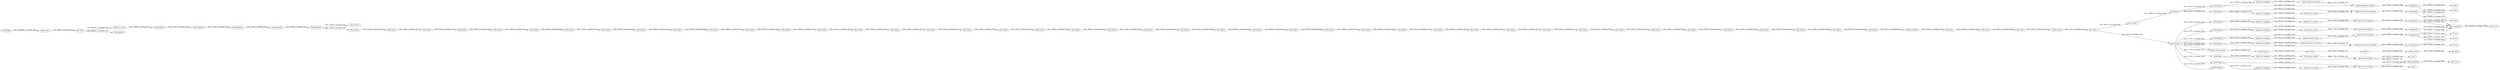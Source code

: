 digraph {
	"2871605999066307245_18" [label="String Replacer"]
	"-7207336485923070228_133" [label="Equal Size Sampling"]
	"7722285784540005845_114" [label="Logistic Regression Predictor"]
	"2871605999066307245_130" [label="Value Counter"]
	"2871605999066307245_65" [label="Rule Engine"]
	"-1757326902091188169_20" [label="Gradient Boosted Trees Learner"]
	"2871605999066307245_12" [label="Row Filter"]
	"2871605999066307245_38" [label="Rule Engine"]
	"2871605999066307245_28" [label="Rule Engine"]
	"-4335365767044202214_94" [label="Column Appender"]
	"6415453782164176164_82" [label="Decision Tree Predictor"]
	"-1559354148680159021_12" [label="Bar Chart"]
	"6415453782164176164_81" [label="Decision Tree Learner"]
	"2871605999066307245_51" [label="Rule Engine"]
	"2871605999066307245_44" [label="Rule Engine"]
	"2871605999066307245_71" [label="Rule Engine"]
	"2871605999066307245_63" [label="Rule Engine"]
	"-1559354148680159021_6" [label="Random Forest Learner"]
	"-4335365767044202214_102" [label="Column Appender"]
	"2871605999066307245_34" [label="Rule Engine"]
	"-4335365767044202214_73" [label="Data Explorer"]
	"417138690749509640_19" [label=X_Aggregator]
	"1066380436819774926_28" [label=X_Aggregator]
	"2871605999066307245_62" [label="Rule Engine"]
	"7722285784540005845_112" [label=X_Aggregator]
	"2871605999066307245_37" [label="Rule Engine"]
	"-7207336485923070228_88" [label="Naive Bayes Predictor"]
	"-427015320918110160_131" [label="Equal Size Sampling"]
	"2871605999066307245_52" [label="Rule Engine"]
	"1066380436819774926_26" [label="Equal Size Sampling"]
	"1066380436819774926_29" [label=X_Partitioner]
	"-427015320918110160_81" [label="Decision Tree Learner"]
	"2871605999066307245_54" [label="Rule Engine"]
	"2871605999066307245_60" [label="Rule Engine"]
	"-4335365767044202214_27" [label="CSV Reader"]
	"1066380436819774926_33" [label="RProp MLP Learner"]
	"-563890499717290653_84" [label=Partitioning]
	"2871605999066307245_16" [label="Number To String"]
	"2871605999066307245_20" [label="String Replacer"]
	"2871605999066307245_40" [label="Rule Engine"]
	"2871605999066307245_66" [label="Rule Engine"]
	"-1757326902091188169_21" [label="Gradient Boosted Trees Predictor"]
	"2871605999066307245_36" [label="Rule Engine"]
	"6415453782164176164_80" [label=Partitioning]
	"-427015320918110160_133" [label=X_Aggregator]
	"-7207336485923070228_89" [label=Scorer]
	"2871605999066307245_70" [label="Rule Engine"]
	"7722285784540005845_116" [label="Equal Size Sampling"]
	"2871605999066307245_69" [label="Rule Engine"]
	"417138690749509640_37" [label="Equal Size Sampling"]
	"2871605999066307245_17" [label="String Replacer"]
	"-1559354148680159021_14" [label="Column Filter"]
	"2871605999066307245_42" [label="Rule Engine"]
	"2871605999066307245_59" [label="Rule Engine"]
	"2871605999066307245_78" [label="Column Filter"]
	"-7207336485923070228_135" [label=X_Aggregator]
	"2871605999066307245_75" [label="Row Filter"]
	"-1757326902091188169_127" [label=Scorer]
	"2871605999066307245_121" [label="Row Filter"]
	"-1559354148680159021_11" [label=Sorter]
	"6415453782164176164_131" [label="Equal Size Sampling"]
	"-1559354148680159021_10" [label="Math Formula"]
	"2871605999066307245_39" [label="Rule Engine"]
	"7722285784540005845_117" [label=X_Partitioner]
	"2871605999066307245_41" [label="Rule Engine"]
	"6415453782164176164_83" [label=Scorer]
	"-7207336485923070228_134" [label=X_Partitioner]
	"2871605999066307245_45" [label="Rule Engine"]
	"2871605999066307245_47" [label="Rule Engine"]
	"1066380436819774926_32" [label="MultiLayerPerceptron Predictor"]
	"2871605999066307245_50" [label="Rule Engine"]
	"-4335365767044202214_93" [label="ROC Curve"]
	"2871605999066307245_48" [label="Rule Engine"]
	"417138690749509640_17" [label="Random Forest Predictor"]
	"7722285784540005845_113" [label="Logistic Regression Learner"]
	"2871605999066307245_72" [label="String To Number"]
	"-427015320918110160_132" [label=X_Partitioner]
	"-7207336485923070228_87" [label="Naive Bayes Learner"]
	"-427015320918110160_82" [label="Decision Tree Predictor"]
	"2871605999066307245_35" [label="Rule Engine"]
	"2871605999066307245_19" [label="String Replacer"]
	"2871605999066307245_30" [label="Rule Engine"]
	"2871605999066307245_13" [label="Column Filter"]
	"2871605999066307245_58" [label="Rule Engine"]
	"1066380436819774926_25" [label=Scorer]
	"-4335365767044202214_100" [label="ROC Curve"]
	"2871605999066307245_49" [label="Rule Engine"]
	"2871605999066307245_21" [label="String Replacer"]
	"2871605999066307245_43" [label="Rule Engine"]
	"2871605999066307245_61" [label="Rule Engine"]
	"2871605999066307245_67" [label="Rule Engine"]
	"-563890499717290653_133" [label="Equal Size Sampling"]
	"7722285784540005845_115" [label=Scorer]
	"2871605999066307245_57" [label="Rule Engine"]
	"-4335365767044202214_128" [label=Normalizer]
	"2871605999066307245_79" [label="Row Filter"]
	"417138690749509640_18" [label=X_Partitioner]
	"-427015320918110160_83" [label=Scorer]
	"417138690749509640_126" [label=Scorer]
	"-4335365767044202214_118" [label="One to Many"]
	"2871605999066307245_56" [label="Rule Engine"]
	"2871605999066307245_77" [label="Row Filter"]
	"2871605999066307245_31" [label="Rule Engine"]
	"-1757326902091188169_18" [label=X_Partitioner]
	"2871605999066307245_15" [label="Data Explorer"]
	"-1559354148680159021_15" [label=RowID]
	"-563890499717290653_88" [label="Naive Bayes Predictor"]
	"2871605999066307245_68" [label="Rule Engine"]
	"-563890499717290653_89" [label=Scorer]
	"2871605999066307245_46" [label="Rule Engine"]
	"2871605999066307245_64" [label="Rule Engine"]
	"-563890499717290653_87" [label="Naive Bayes Learner"]
	"2871605999066307245_32" [label="Rule Engine"]
	"2871605999066307245_53" [label="Rule Engine"]
	"-1757326902091188169_19" [label=X_Aggregator]
	"-4335365767044202214_23" [label="Color Manager"]
	"2871605999066307245_55" [label="Rule Engine"]
	"417138690749509640_16" [label="Random Forest Learner"]
	"2871605999066307245_33" [label="Rule Engine"]
	"-1757326902091188169_37" [label="Equal Size Sampling"]
	"-7207336485923070228_88" -> "-7207336485923070228_135" [label="data: 134559; is_blocking: False"]
	"-7207336485923070228_135" -> "-7207336485923070228_89" [label="data: 528236; is_blocking: False"]
	"2871605999066307245_20" -> "2871605999066307245_21" [label="data: 110682; is_blocking: False"]
	"-7207336485923070228_135" -> "-4335365767044202214_102" [label="data: 528236; is_blocking: False"]
	"417138690749509640_19" -> "-4335365767044202214_102" [label="data: 463837; is_blocking: False"]
	"-427015320918110160_131" -> "-427015320918110160_81" [label="data: 199309; is_blocking: False"]
	"-427015320918110160_132" -> "-427015320918110160_131" [label="data: 343509; is_blocking: False"]
	"-563890499717290653_133" -> "-563890499717290653_87" [label="data: 180552; is_blocking: False"]
	"7722285784540005845_117" -> "7722285784540005845_116" [label="data: 1516843; is_blocking: False"]
	"7722285784540005845_112" -> "-4335365767044202214_102" [label="data: 1808287; is_blocking: False"]
	"-4335365767044202214_128" -> "7722285784540005845_117" [label="data: 1647297; is_blocking: True"]
	"-427015320918110160_133" -> "-4335365767044202214_102" [label="data: 433335; is_blocking: False"]
	"2871605999066307245_77" -> "2871605999066307245_121" [label="data: 984435; is_blocking: False"]
	"417138690749509640_18" -> "417138690749509640_37" [label="data: 343510; is_blocking: False"]
	"7722285784540005845_117" -> "7722285784540005845_114" [label="data: 458318; is_blocking: False"]
	"2871605999066307245_17" -> "2871605999066307245_18" [label="data: 114063; is_blocking: False"]
	"2871605999066307245_16" -> "2871605999066307245_17" [label="data: 114064; is_blocking: False"]
	"2871605999066307245_65" -> "2871605999066307245_66" [label="data: 239216; is_blocking: False"]
	"-4335365767044202214_23" -> "6415453782164176164_80" [label="data: 113475; is_blocking: False"]
	"2871605999066307245_34" -> "2871605999066307245_33" [label="data: 119970; is_blocking: False"]
	"6415453782164176164_80" -> "6415453782164176164_82" [label="data: 193588; is_blocking: True"]
	"2871605999066307245_54" -> "2871605999066307245_55" [label="data: 222046; is_blocking: False"]
	"2871605999066307245_38" -> "2871605999066307245_39" [label="data: 126740; is_blocking: False"]
	"-4335365767044202214_23" -> "-4335365767044202214_73" [label="data: 113475; is_blocking: False"]
	"2871605999066307245_31" -> "2871605999066307245_32" [label="data: 78140; is_blocking: False"]
	"1066380436819774926_33" -> "1066380436819774926_32" [label="object: 49938; is_blocking: True"]
	"2871605999066307245_55" -> "2871605999066307245_57" [label="data: 219178; is_blocking: False"]
	"-4335365767044202214_118" -> "-4335365767044202214_128" [label="data: 1369819; is_blocking: False"]
	"2871605999066307245_28" -> "2871605999066307245_30" [label="data: 112226; is_blocking: False"]
	"7722285784540005845_114" -> "7722285784540005845_112" [label="data: 372891; is_blocking: False"]
	"-427015320918110160_82" -> "-427015320918110160_133" [label="data: 149613; is_blocking: False"]
	"417138690749509640_19" -> "417138690749509640_126" [label="data: 463837; is_blocking: False"]
	"-563890499717290653_84" -> "-563890499717290653_133" [label="data: 294143; is_blocking: True"]
	"2871605999066307245_53" -> "2871605999066307245_54" [label="data: 202906; is_blocking: False"]
	"2871605999066307245_21" -> "2871605999066307245_130" [label="data: 110025; is_blocking: False"]
	"-4335365767044202214_23" -> "-563890499717290653_84" [label="data: 113475; is_blocking: False"]
	"2871605999066307245_45" -> "2871605999066307245_46" [label="data: 179740; is_blocking: False"]
	"-4335365767044202214_23" -> "-7207336485923070228_134" [label="data: 113475; is_blocking: False"]
	"2871605999066307245_35" -> "2871605999066307245_36" [label="data: 112702; is_blocking: False"]
	"2871605999066307245_61" -> "2871605999066307245_62" [label="data: 204363; is_blocking: False"]
	"2871605999066307245_59" -> "2871605999066307245_60" [label="data: 208248; is_blocking: False"]
	"-1757326902091188169_19" -> "-1757326902091188169_127" [label="data: 553469; is_blocking: False"]
	"2871605999066307245_62" -> "2871605999066307245_63" [label="data: 224478; is_blocking: False"]
	"1066380436819774926_32" -> "1066380436819774926_28" [label="data: 373071; is_blocking: False"]
	"6415453782164176164_82" -> "6415453782164176164_83" [label="data: 208724; is_blocking: False"]
	"2871605999066307245_19" -> "2871605999066307245_20" [label="data: 106272; is_blocking: False"]
	"-1757326902091188169_37" -> "-1757326902091188169_20" [label="data: 199309; is_blocking: False"]
	"-4335365767044202214_94" -> "-4335365767044202214_93" [label="data: 349739; is_blocking: False"]
	"-563890499717290653_84" -> "-563890499717290653_88" [label="data: 193588; is_blocking: True"]
	"2871605999066307245_32" -> "2871605999066307245_34" [label="data: 78663; is_blocking: False"]
	"7722285784540005845_112" -> "7722285784540005845_115" [label="data: 1808287; is_blocking: False"]
	"1066380436819774926_28" -> "1066380436819774926_25" [label="data: 1808098; is_blocking: False"]
	"-4335365767044202214_128" -> "1066380436819774926_29" [label="data: 1647297; is_blocking: True"]
	"2871605999066307245_51" -> "2871605999066307245_52" [label="data: 213624; is_blocking: False"]
	"2871605999066307245_47" -> "2871605999066307245_48" [label="data: 136791; is_blocking: False"]
	"-4335365767044202214_23" -> "417138690749509640_18" [label="data: 113475; is_blocking: False"]
	"2871605999066307245_66" -> "2871605999066307245_67" [label="data: 226799; is_blocking: False"]
	"2871605999066307245_44" -> "2871605999066307245_45" [label="data: 133540; is_blocking: False"]
	"2871605999066307245_13" -> "2871605999066307245_12" [label="data: 59601; is_blocking: False"]
	"417138690749509640_16" -> "417138690749509640_17" [label="object: 4752; is_blocking: True"]
	"6415453782164176164_80" -> "6415453782164176164_131" [label="data: 294143; is_blocking: True"]
	"-1559354148680159021_10" -> "-1559354148680159021_11" [label="data: 11258; is_blocking: False"]
	"2871605999066307245_50" -> "2871605999066307245_49" [label="data: 188845; is_blocking: False"]
	"2871605999066307245_48" -> "2871605999066307245_50" [label="data: 156280; is_blocking: False"]
	"-1757326902091188169_18" -> "-1757326902091188169_37" [label="data: 343509; is_blocking: False"]
	"2871605999066307245_52" -> "2871605999066307245_53" [label="data: 207438; is_blocking: False"]
	"-7207336485923070228_134" -> "-7207336485923070228_133" [label="data: 343510; is_blocking: False"]
	"2871605999066307245_41" -> "2871605999066307245_43" [label="data: 114221; is_blocking: False"]
	"2871605999066307245_36" -> "2871605999066307245_37" [label="data: 93766; is_blocking: False"]
	"2871605999066307245_69" -> "2871605999066307245_70" [label="data: 272098; is_blocking: False"]
	"2871605999066307245_67" -> "2871605999066307245_68" [label="data: 252050; is_blocking: False"]
	"-1559354148680159021_11" -> "-1559354148680159021_15" [label="data: 10794; is_blocking: True"]
	"6415453782164176164_81" -> "6415453782164176164_82" [label="object: 18122; is_blocking: True"]
	"2871605999066307245_49" -> "2871605999066307245_51" [label="data: 130746; is_blocking: False"]
	"2871605999066307245_64" -> "2871605999066307245_65" [label="data: 225537; is_blocking: False"]
	"2871605999066307245_72" -> "2871605999066307245_75" [label="data: 515417; is_blocking: False"]
	"2871605999066307245_37" -> "2871605999066307245_38" [label="data: 126028; is_blocking: False"]
	"2871605999066307245_58" -> "2871605999066307245_59" [label="data: 227127; is_blocking: False"]
	"6415453782164176164_82" -> "-4335365767044202214_94" [label="data: 208724; is_blocking: False"]
	"-1757326902091188169_21" -> "-1757326902091188169_19" [label="data: 138390; is_blocking: False"]
	"-4335365767044202214_23" -> "-1559354148680159021_6" [label="data: 113475; is_blocking: False"]
	"2871605999066307245_43" -> "2871605999066307245_44" [label="data: 134495; is_blocking: False"]
	"-1757326902091188169_19" -> "-4335365767044202214_102" [label="data: 553469; is_blocking: False"]
	"-427015320918110160_133" -> "-427015320918110160_83" [label="data: 433335; is_blocking: False"]
	"2871605999066307245_21" -> "2871605999066307245_28" [label="data: 110025; is_blocking: False"]
	"7722285784540005845_116" -> "7722285784540005845_113" [label="data: 743801; is_blocking: False"]
	"2871605999066307245_63" -> "2871605999066307245_64" [label="data: 261732; is_blocking: False"]
	"2871605999066307245_60" -> "2871605999066307245_61" [label="data: 229600; is_blocking: False"]
	"1066380436819774926_29" -> "1066380436819774926_26" [label="data: 1516845; is_blocking: False"]
	"-563890499717290653_88" -> "-4335365767044202214_94" [label="data: 160937; is_blocking: False"]
	"2871605999066307245_56" -> "2871605999066307245_58" [label="data: 213166; is_blocking: False"]
	"-427015320918110160_81" -> "-427015320918110160_82" [label="object: 20415; is_blocking: True"]
	"2871605999066307245_39" -> "2871605999066307245_40" [label="data: 136809; is_blocking: False"]
	"2871605999066307245_42" -> "2871605999066307245_41" [label="data: 114838; is_blocking: False"]
	"-4335365767044202214_27" -> "2871605999066307245_13" [label="data: 34584008; is_blocking: False"]
	"1066380436819774926_26" -> "1066380436819774926_33" [label="data: 743802; is_blocking: False"]
	"-4335365767044202214_102" -> "-4335365767044202214_100" [label="data: 3965202; is_blocking: False"]
	"2871605999066307245_46" -> "2871605999066307245_47" [label="data: 145191; is_blocking: False"]
	"417138690749509640_37" -> "417138690749509640_16" [label="data: 199310; is_blocking: False"]
	"1066380436819774926_29" -> "1066380436819774926_32" [label="data: 458319; is_blocking: False"]
	"2871605999066307245_18" -> "2871605999066307245_19" [label="data: 121328; is_blocking: False"]
	"2871605999066307245_40" -> "2871605999066307245_42" [label="data: 104779; is_blocking: False"]
	"-1559354148680159021_14" -> "-1559354148680159021_12" [label="data: 11983; is_blocking: False"]
	"6415453782164176164_131" -> "6415453782164176164_81" [label="data: 180553; is_blocking: False"]
	"2871605999066307245_12" -> "2871605999066307245_15" [label="data: 2860341; is_blocking: False"]
	"-7207336485923070228_133" -> "-7207336485923070228_87" [label="data: 199308; is_blocking: False"]
	"-563890499717290653_88" -> "-563890499717290653_89" [label="data: 160937; is_blocking: False"]
	"-427015320918110160_132" -> "-427015320918110160_82" [label="data: 141194; is_blocking: False"]
	"1066380436819774926_28" -> "-4335365767044202214_102" [label="data: 1808098; is_blocking: False"]
	"2871605999066307245_12" -> "2871605999066307245_16" [label="data: 2860341; is_blocking: False"]
	"2871605999066307245_121" -> "2871605999066307245_78" [label="data: 925457; is_blocking: False"]
	"2871605999066307245_71" -> "2871605999066307245_72" [label="data: 257115; is_blocking: False"]
	"-4335365767044202214_23" -> "-1757326902091188169_18" [label="data: 113475; is_blocking: False"]
	"2871605999066307245_79" -> "-4335365767044202214_23" [label="data: 366128; is_blocking: False"]
	"417138690749509640_18" -> "417138690749509640_17" [label="data: 141197; is_blocking: False"]
	"2871605999066307245_78" -> "2871605999066307245_79" [label="data: 115411; is_blocking: False"]
	"-1559354148680159021_6" -> "-1559354148680159021_10" [label="data: 9359; is_blocking: False"]
	"2871605999066307245_30" -> "2871605999066307245_31" [label="data: 78423; is_blocking: False"]
	"-7207336485923070228_87" -> "-7207336485923070228_88" [label="object: 7743; is_blocking: True"]
	"7722285784540005845_113" -> "7722285784540005845_114" [label="object: 16247; is_blocking: True"]
	"2871605999066307245_70" -> "2871605999066307245_71" [label="data: 261701; is_blocking: False"]
	"-563890499717290653_87" -> "-563890499717290653_88" [label="object: 7716; is_blocking: True"]
	"2871605999066307245_75" -> "2871605999066307245_77" [label="data: 2345810; is_blocking: False"]
	"2871605999066307245_57" -> "2871605999066307245_56" [label="data: 214365; is_blocking: False"]
	"2871605999066307245_68" -> "2871605999066307245_69" [label="data: 270064; is_blocking: False"]
	"-1757326902091188169_18" -> "-1757326902091188169_21" [label="data: 141195; is_blocking: False"]
	"2871605999066307245_79" -> "-4335365767044202214_118" [label="data: 366128; is_blocking: False"]
	"-1559354148680159021_15" -> "-1559354148680159021_14" [label="data: 20143; is_blocking: False"]
	"417138690749509640_17" -> "417138690749509640_19" [label="data: 126458; is_blocking: False"]
	"2871605999066307245_33" -> "2871605999066307245_35" [label="data: 89194; is_blocking: False"]
	"-4335365767044202214_23" -> "-427015320918110160_132" [label="data: 113475; is_blocking: False"]
	"-1757326902091188169_20" -> "-1757326902091188169_21" [label="object: 126244; is_blocking: True"]
	"-7207336485923070228_134" -> "-7207336485923070228_88" [label="data: 141195; is_blocking: False"]
	rankdir=LR
}
